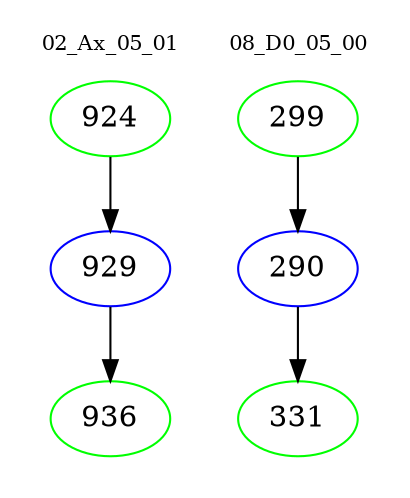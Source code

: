 digraph{
subgraph cluster_0 {
color = white
label = "02_Ax_05_01";
fontsize=10;
T0_924 [label="924", color="green"]
T0_924 -> T0_929 [color="black"]
T0_929 [label="929", color="blue"]
T0_929 -> T0_936 [color="black"]
T0_936 [label="936", color="green"]
}
subgraph cluster_1 {
color = white
label = "08_D0_05_00";
fontsize=10;
T1_299 [label="299", color="green"]
T1_299 -> T1_290 [color="black"]
T1_290 [label="290", color="blue"]
T1_290 -> T1_331 [color="black"]
T1_331 [label="331", color="green"]
}
}
